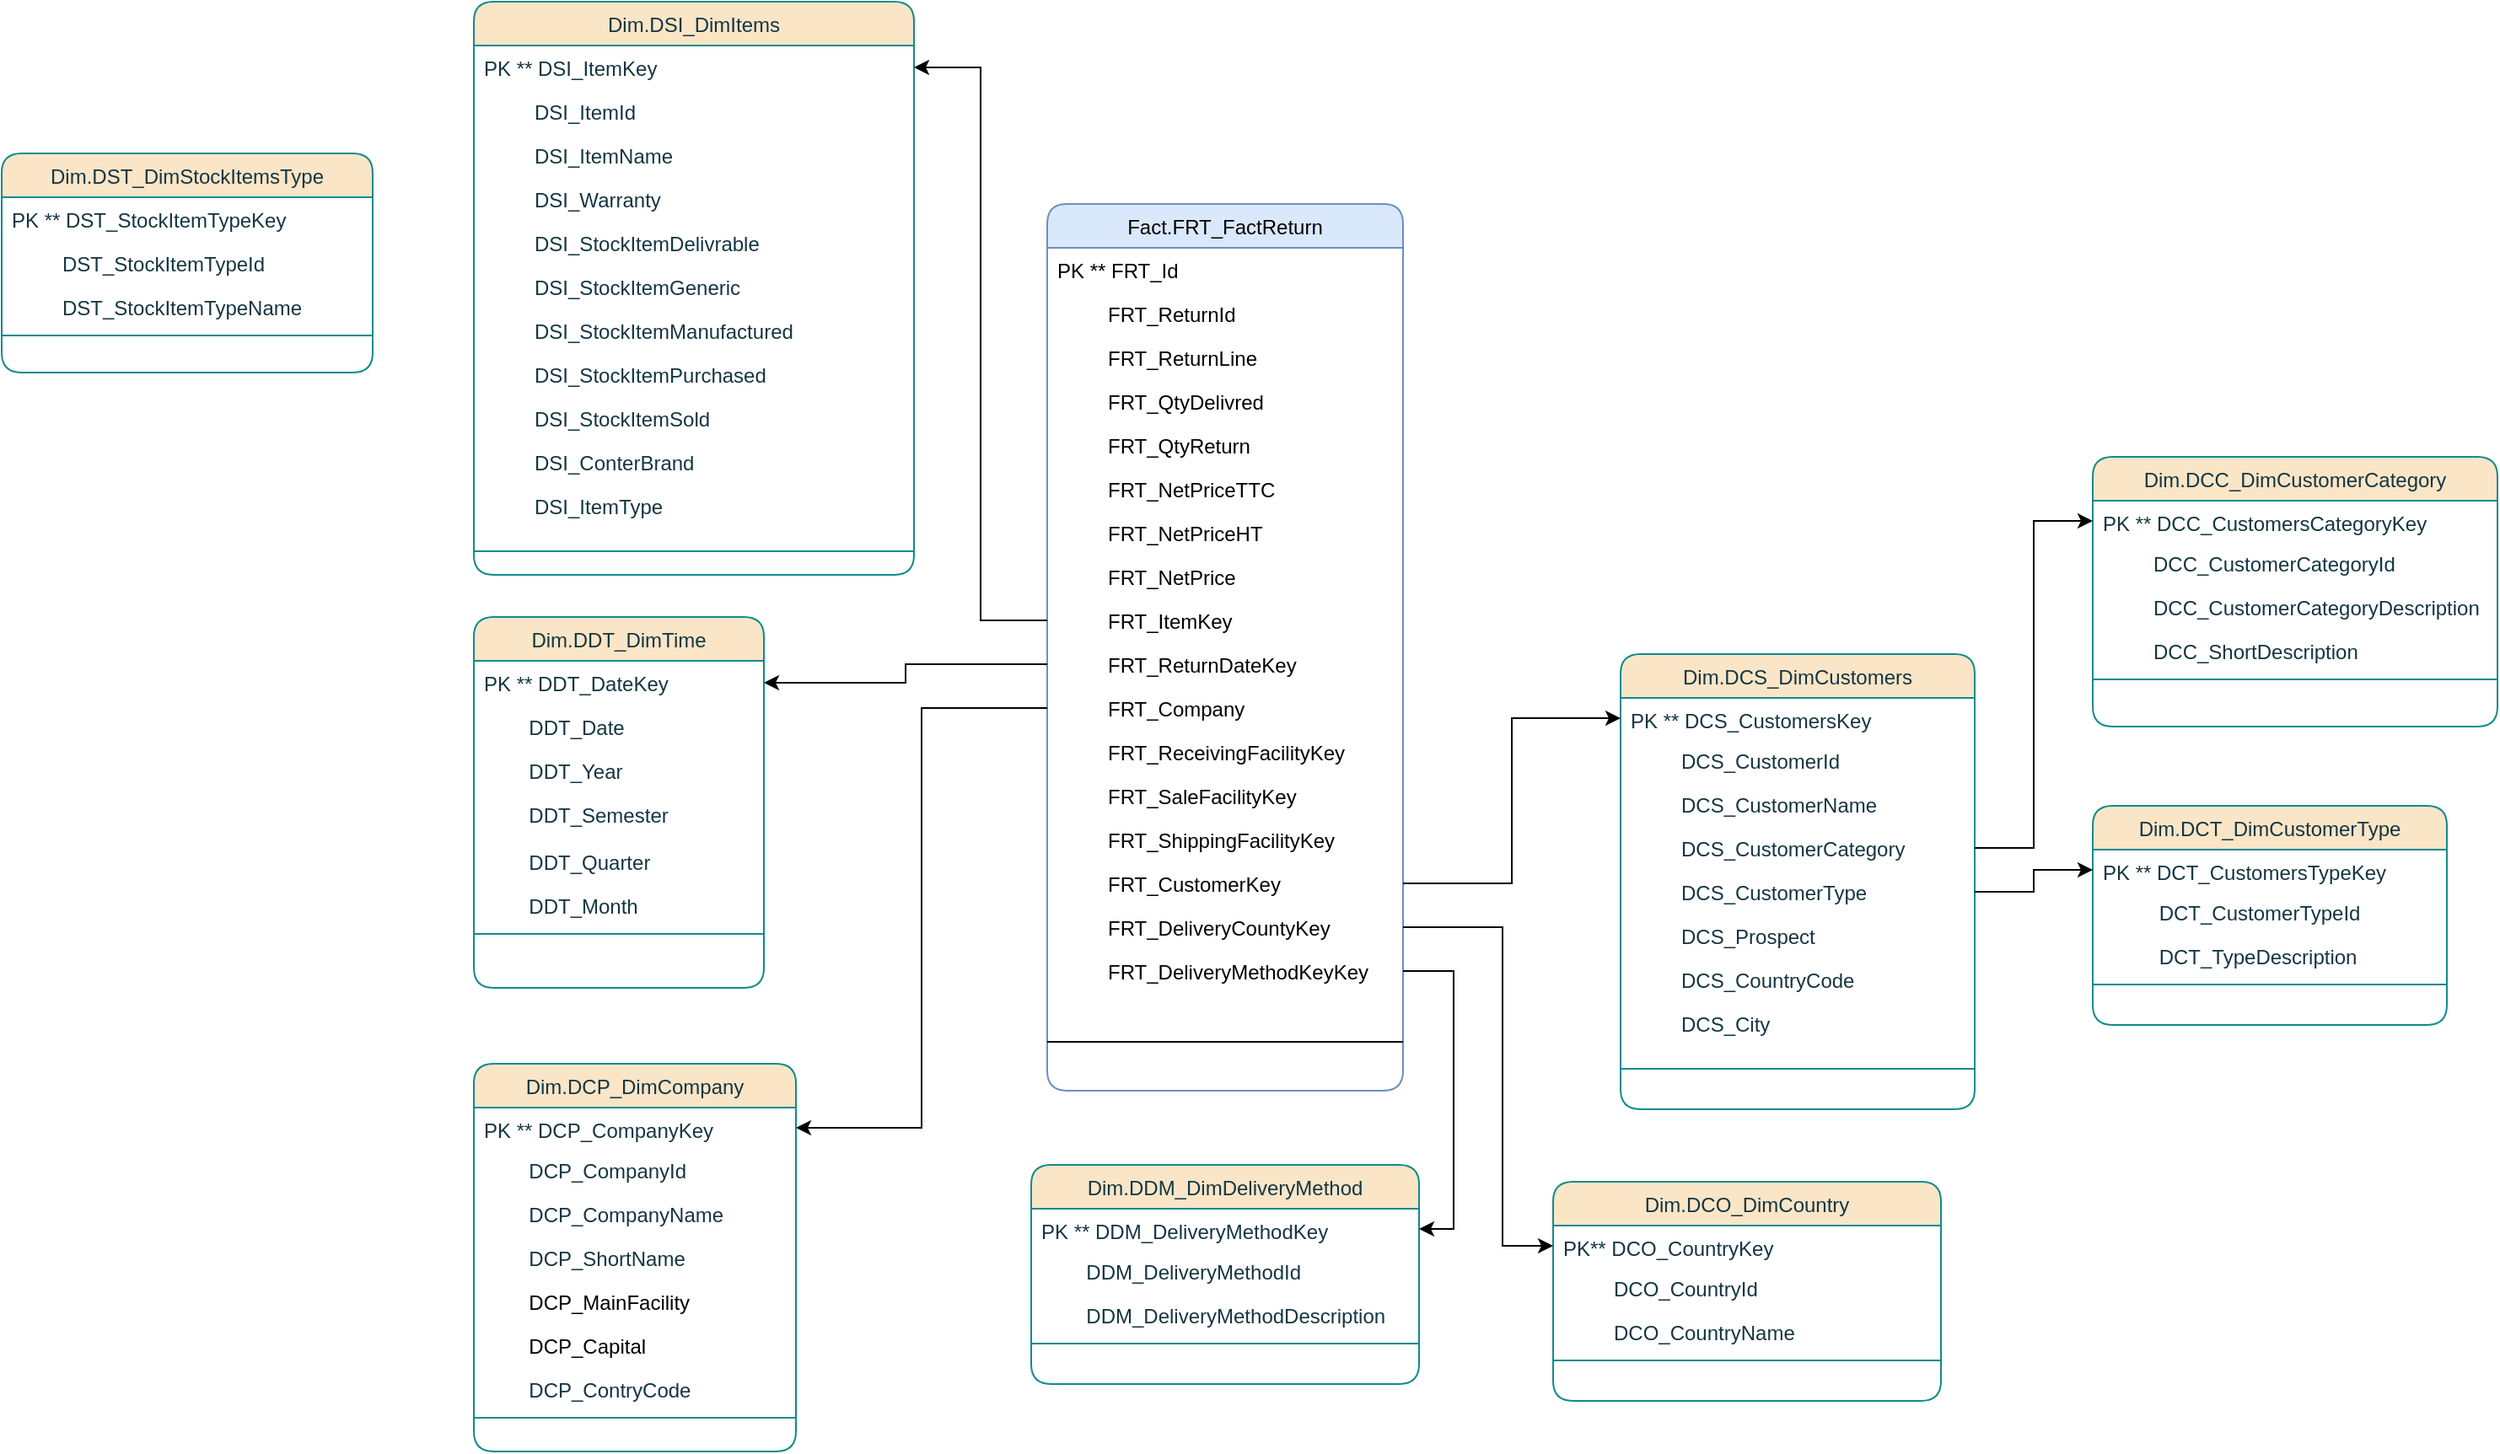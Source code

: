 <mxfile version="21.2.3" type="github">
  <diagram name="Page-1" id="GbNY6fpnbydSLhXUVNxI">
    <mxGraphModel dx="2754" dy="513" grid="1" gridSize="10" guides="1" tooltips="1" connect="1" arrows="1" fold="1" page="1" pageScale="1" pageWidth="1654" pageHeight="1169" math="0" shadow="0">
      <root>
        <mxCell id="0" />
        <mxCell id="1" parent="0" />
        <mxCell id="NVoE6GBqi2ldNxTh1baj-1" value="Fact.FRT_FactReturn" style="swimlane;fontStyle=0;align=center;verticalAlign=top;childLayout=stackLayout;horizontal=1;startSize=26;horizontalStack=0;resizeParent=1;resizeLast=0;collapsible=1;marginBottom=0;rounded=1;shadow=0;strokeWidth=1;fillColor=#dae8fc;strokeColor=#6c8ebf;" vertex="1" parent="1">
          <mxGeometry x="340" y="340" width="211" height="526" as="geometry">
            <mxRectangle x="550" y="140" width="160" height="26" as="alternateBounds" />
          </mxGeometry>
        </mxCell>
        <mxCell id="NVoE6GBqi2ldNxTh1baj-2" value="PK ** FRT_Id" style="text;align=left;verticalAlign=top;spacingLeft=4;spacingRight=4;overflow=hidden;rotatable=0;points=[[0,0.5],[1,0.5]];portConstraint=eastwest;" vertex="1" parent="NVoE6GBqi2ldNxTh1baj-1">
          <mxGeometry y="26" width="211" height="26" as="geometry" />
        </mxCell>
        <mxCell id="NVoE6GBqi2ldNxTh1baj-3" value="         FRT_ReturnId" style="text;align=left;verticalAlign=top;spacingLeft=4;spacingRight=4;overflow=hidden;rotatable=0;points=[[0,0.5],[1,0.5]];portConstraint=eastwest;rounded=0;shadow=0;html=0;" vertex="1" parent="NVoE6GBqi2ldNxTh1baj-1">
          <mxGeometry y="52" width="211" height="26" as="geometry" />
        </mxCell>
        <mxCell id="NVoE6GBqi2ldNxTh1baj-25" value="         FRT_ReturnLine" style="text;align=left;verticalAlign=top;spacingLeft=4;spacingRight=4;overflow=hidden;rotatable=0;points=[[0,0.5],[1,0.5]];portConstraint=eastwest;rounded=0;shadow=0;html=0;" vertex="1" parent="NVoE6GBqi2ldNxTh1baj-1">
          <mxGeometry y="78" width="211" height="26" as="geometry" />
        </mxCell>
        <mxCell id="NVoE6GBqi2ldNxTh1baj-26" value="         FRT_QtyDelivred" style="text;align=left;verticalAlign=top;spacingLeft=4;spacingRight=4;overflow=hidden;rotatable=0;points=[[0,0.5],[1,0.5]];portConstraint=eastwest;rounded=0;shadow=0;html=0;" vertex="1" parent="NVoE6GBqi2ldNxTh1baj-1">
          <mxGeometry y="104" width="211" height="26" as="geometry" />
        </mxCell>
        <mxCell id="NVoE6GBqi2ldNxTh1baj-27" value="         FRT_QtyReturn" style="text;align=left;verticalAlign=top;spacingLeft=4;spacingRight=4;overflow=hidden;rotatable=0;points=[[0,0.5],[1,0.5]];portConstraint=eastwest;rounded=0;shadow=0;html=0;" vertex="1" parent="NVoE6GBqi2ldNxTh1baj-1">
          <mxGeometry y="130" width="211" height="26" as="geometry" />
        </mxCell>
        <mxCell id="NVoE6GBqi2ldNxTh1baj-28" value="         FRT_NetPriceTTC" style="text;align=left;verticalAlign=top;spacingLeft=4;spacingRight=4;overflow=hidden;rotatable=0;points=[[0,0.5],[1,0.5]];portConstraint=eastwest;rounded=0;shadow=0;html=0;" vertex="1" parent="NVoE6GBqi2ldNxTh1baj-1">
          <mxGeometry y="156" width="211" height="26" as="geometry" />
        </mxCell>
        <mxCell id="NVoE6GBqi2ldNxTh1baj-37" value="         FRT_NetPriceHT" style="text;align=left;verticalAlign=top;spacingLeft=4;spacingRight=4;overflow=hidden;rotatable=0;points=[[0,0.5],[1,0.5]];portConstraint=eastwest;rounded=0;shadow=0;html=0;" vertex="1" parent="NVoE6GBqi2ldNxTh1baj-1">
          <mxGeometry y="182" width="211" height="26" as="geometry" />
        </mxCell>
        <mxCell id="NVoE6GBqi2ldNxTh1baj-38" value="         FRT_NetPrice" style="text;align=left;verticalAlign=top;spacingLeft=4;spacingRight=4;overflow=hidden;rotatable=0;points=[[0,0.5],[1,0.5]];portConstraint=eastwest;rounded=0;shadow=0;html=0;" vertex="1" parent="NVoE6GBqi2ldNxTh1baj-1">
          <mxGeometry y="208" width="211" height="26" as="geometry" />
        </mxCell>
        <mxCell id="NVoE6GBqi2ldNxTh1baj-39" value="         FRT_ItemKey" style="text;align=left;verticalAlign=top;spacingLeft=4;spacingRight=4;overflow=hidden;rotatable=0;points=[[0,0.5],[1,0.5]];portConstraint=eastwest;rounded=0;shadow=0;html=0;" vertex="1" parent="NVoE6GBqi2ldNxTh1baj-1">
          <mxGeometry y="234" width="211" height="26" as="geometry" />
        </mxCell>
        <mxCell id="NVoE6GBqi2ldNxTh1baj-40" value="         FRT_ReturnDateKey" style="text;align=left;verticalAlign=top;spacingLeft=4;spacingRight=4;overflow=hidden;rotatable=0;points=[[0,0.5],[1,0.5]];portConstraint=eastwest;rounded=0;shadow=0;html=0;" vertex="1" parent="NVoE6GBqi2ldNxTh1baj-1">
          <mxGeometry y="260" width="211" height="26" as="geometry" />
        </mxCell>
        <mxCell id="NVoE6GBqi2ldNxTh1baj-41" value="         FRT_Company" style="text;align=left;verticalAlign=top;spacingLeft=4;spacingRight=4;overflow=hidden;rotatable=0;points=[[0,0.5],[1,0.5]];portConstraint=eastwest;rounded=0;shadow=0;html=0;" vertex="1" parent="NVoE6GBqi2ldNxTh1baj-1">
          <mxGeometry y="286" width="211" height="26" as="geometry" />
        </mxCell>
        <mxCell id="NVoE6GBqi2ldNxTh1baj-42" value="         FRT_ReceivingFacilityKey" style="text;align=left;verticalAlign=top;spacingLeft=4;spacingRight=4;overflow=hidden;rotatable=0;points=[[0,0.5],[1,0.5]];portConstraint=eastwest;rounded=0;shadow=0;html=0;" vertex="1" parent="NVoE6GBqi2ldNxTh1baj-1">
          <mxGeometry y="312" width="211" height="26" as="geometry" />
        </mxCell>
        <mxCell id="NVoE6GBqi2ldNxTh1baj-43" value="         FRT_SaleFacilityKey" style="text;align=left;verticalAlign=top;spacingLeft=4;spacingRight=4;overflow=hidden;rotatable=0;points=[[0,0.5],[1,0.5]];portConstraint=eastwest;rounded=0;shadow=0;html=0;" vertex="1" parent="NVoE6GBqi2ldNxTh1baj-1">
          <mxGeometry y="338" width="211" height="26" as="geometry" />
        </mxCell>
        <mxCell id="NVoE6GBqi2ldNxTh1baj-44" value="         FRT_ShippingFacilityKey" style="text;align=left;verticalAlign=top;spacingLeft=4;spacingRight=4;overflow=hidden;rotatable=0;points=[[0,0.5],[1,0.5]];portConstraint=eastwest;rounded=0;shadow=0;html=0;" vertex="1" parent="NVoE6GBqi2ldNxTh1baj-1">
          <mxGeometry y="364" width="211" height="26" as="geometry" />
        </mxCell>
        <mxCell id="NVoE6GBqi2ldNxTh1baj-45" value="         FRT_CustomerKey" style="text;align=left;verticalAlign=top;spacingLeft=4;spacingRight=4;overflow=hidden;rotatable=0;points=[[0,0.5],[1,0.5]];portConstraint=eastwest;rounded=0;shadow=0;html=0;" vertex="1" parent="NVoE6GBqi2ldNxTh1baj-1">
          <mxGeometry y="390" width="211" height="26" as="geometry" />
        </mxCell>
        <mxCell id="NVoE6GBqi2ldNxTh1baj-46" value="         FRT_DeliveryCountyKey" style="text;align=left;verticalAlign=top;spacingLeft=4;spacingRight=4;overflow=hidden;rotatable=0;points=[[0,0.5],[1,0.5]];portConstraint=eastwest;rounded=0;shadow=0;html=0;" vertex="1" parent="NVoE6GBqi2ldNxTh1baj-1">
          <mxGeometry y="416" width="211" height="26" as="geometry" />
        </mxCell>
        <mxCell id="NVoE6GBqi2ldNxTh1baj-47" value="         FRT_DeliveryMethodKeyKey" style="text;align=left;verticalAlign=top;spacingLeft=4;spacingRight=4;overflow=hidden;rotatable=0;points=[[0,0.5],[1,0.5]];portConstraint=eastwest;rounded=0;shadow=0;html=0;" vertex="1" parent="NVoE6GBqi2ldNxTh1baj-1">
          <mxGeometry y="442" width="211" height="26" as="geometry" />
        </mxCell>
        <mxCell id="NVoE6GBqi2ldNxTh1baj-24" value="" style="line;html=1;strokeWidth=1;align=left;verticalAlign=middle;spacingTop=-1;spacingLeft=3;spacingRight=3;rotatable=0;labelPosition=right;points=[];portConstraint=eastwest;" vertex="1" parent="NVoE6GBqi2ldNxTh1baj-1">
          <mxGeometry y="468" width="211" height="58" as="geometry" />
        </mxCell>
        <mxCell id="NVoE6GBqi2ldNxTh1baj-48" value="Dim.DDM_DimDeliveryMethod" style="swimlane;fontStyle=0;align=center;verticalAlign=top;childLayout=stackLayout;horizontal=1;startSize=26;horizontalStack=0;resizeParent=1;resizeLast=0;collapsible=1;marginBottom=0;rounded=1;shadow=0;strokeWidth=1;fillColor=#FAE5C7;strokeColor=#0F8B8D;labelBackgroundColor=none;fontColor=#143642;" vertex="1" parent="1">
          <mxGeometry x="330.5" y="910" width="230" height="130" as="geometry">
            <mxRectangle x="550" y="140" width="160" height="26" as="alternateBounds" />
          </mxGeometry>
        </mxCell>
        <mxCell id="NVoE6GBqi2ldNxTh1baj-49" value="PK ** DDM_DeliveryMethodKey" style="text;align=left;verticalAlign=top;spacingLeft=4;spacingRight=4;overflow=hidden;rotatable=0;points=[[0,0.5],[1,0.5]];portConstraint=eastwest;labelBackgroundColor=none;fontColor=#143642;rounded=1;" vertex="1" parent="NVoE6GBqi2ldNxTh1baj-48">
          <mxGeometry y="26" width="230" height="24" as="geometry" />
        </mxCell>
        <mxCell id="NVoE6GBqi2ldNxTh1baj-50" value="        DDM_DeliveryMethodId" style="text;align=left;verticalAlign=top;spacingLeft=4;spacingRight=4;overflow=hidden;rotatable=0;points=[[0,0.5],[1,0.5]];portConstraint=eastwest;labelBackgroundColor=none;fontColor=#143642;rounded=1;" vertex="1" parent="NVoE6GBqi2ldNxTh1baj-48">
          <mxGeometry y="50" width="230" height="26" as="geometry" />
        </mxCell>
        <mxCell id="NVoE6GBqi2ldNxTh1baj-51" value="        DDM_DeliveryMethodDescription" style="text;align=left;verticalAlign=top;spacingLeft=4;spacingRight=4;overflow=hidden;rotatable=0;points=[[0,0.5],[1,0.5]];portConstraint=eastwest;labelBackgroundColor=none;fontColor=#143642;rounded=1;" vertex="1" parent="NVoE6GBqi2ldNxTh1baj-48">
          <mxGeometry y="76" width="230" height="26" as="geometry" />
        </mxCell>
        <mxCell id="NVoE6GBqi2ldNxTh1baj-52" value="" style="line;html=1;strokeWidth=1;align=left;verticalAlign=middle;spacingTop=-1;spacingLeft=3;spacingRight=3;rotatable=0;labelPosition=right;points=[];portConstraint=eastwest;labelBackgroundColor=none;fillColor=#FAE5C7;strokeColor=#0F8B8D;fontColor=#143642;rounded=1;" vertex="1" parent="NVoE6GBqi2ldNxTh1baj-48">
          <mxGeometry y="102" width="230" height="8" as="geometry" />
        </mxCell>
        <mxCell id="NVoE6GBqi2ldNxTh1baj-53" style="edgeStyle=orthogonalEdgeStyle;rounded=0;orthogonalLoop=1;jettySize=auto;html=1;" edge="1" parent="1" source="NVoE6GBqi2ldNxTh1baj-47" target="NVoE6GBqi2ldNxTh1baj-49">
          <mxGeometry relative="1" as="geometry">
            <Array as="points">
              <mxPoint x="581" y="795" />
              <mxPoint x="581" y="948" />
            </Array>
          </mxGeometry>
        </mxCell>
        <mxCell id="NVoE6GBqi2ldNxTh1baj-54" value="Dim.DSI_DimItems" style="swimlane;fontStyle=0;align=center;verticalAlign=top;childLayout=stackLayout;horizontal=1;startSize=26;horizontalStack=0;resizeParent=1;resizeLast=0;collapsible=1;marginBottom=0;rounded=1;shadow=0;strokeWidth=1;fillColor=#FAE5C7;strokeColor=#0F8B8D;labelBackgroundColor=none;fontColor=#143642;" vertex="1" parent="1">
          <mxGeometry y="220" width="261" height="340" as="geometry">
            <mxRectangle x="550" y="140" width="160" height="26" as="alternateBounds" />
          </mxGeometry>
        </mxCell>
        <mxCell id="NVoE6GBqi2ldNxTh1baj-55" value="PK ** DSI_ItemKey" style="text;align=left;verticalAlign=top;spacingLeft=4;spacingRight=4;overflow=hidden;rotatable=0;points=[[0,0.5],[1,0.5]];portConstraint=eastwest;labelBackgroundColor=none;fontColor=#143642;rounded=1;" vertex="1" parent="NVoE6GBqi2ldNxTh1baj-54">
          <mxGeometry y="26" width="261" height="26" as="geometry" />
        </mxCell>
        <mxCell id="NVoE6GBqi2ldNxTh1baj-56" value="         DSI_ItemId&#xa;" style="text;align=left;verticalAlign=top;spacingLeft=4;spacingRight=4;overflow=hidden;rotatable=0;points=[[0,0.5],[1,0.5]];portConstraint=eastwest;labelBackgroundColor=none;fontColor=#143642;rounded=1;" vertex="1" parent="NVoE6GBqi2ldNxTh1baj-54">
          <mxGeometry y="52" width="261" height="26" as="geometry" />
        </mxCell>
        <mxCell id="NVoE6GBqi2ldNxTh1baj-57" value="         DSI_ItemName&#xa;" style="text;align=left;verticalAlign=top;spacingLeft=4;spacingRight=4;overflow=hidden;rotatable=0;points=[[0,0.5],[1,0.5]];portConstraint=eastwest;labelBackgroundColor=none;fontColor=#143642;rounded=1;" vertex="1" parent="NVoE6GBqi2ldNxTh1baj-54">
          <mxGeometry y="78" width="261" height="26" as="geometry" />
        </mxCell>
        <mxCell id="NVoE6GBqi2ldNxTh1baj-58" value="         DSI_Warranty&#xa;" style="text;align=left;verticalAlign=top;spacingLeft=4;spacingRight=4;overflow=hidden;rotatable=0;points=[[0,0.5],[1,0.5]];portConstraint=eastwest;labelBackgroundColor=none;fontColor=#143642;rounded=1;" vertex="1" parent="NVoE6GBqi2ldNxTh1baj-54">
          <mxGeometry y="104" width="261" height="26" as="geometry" />
        </mxCell>
        <mxCell id="NVoE6GBqi2ldNxTh1baj-59" value="         DSI_StockItemDelivrable" style="text;align=left;verticalAlign=top;spacingLeft=4;spacingRight=4;overflow=hidden;rotatable=0;points=[[0,0.5],[1,0.5]];portConstraint=eastwest;labelBackgroundColor=none;fontColor=#143642;rounded=1;" vertex="1" parent="NVoE6GBqi2ldNxTh1baj-54">
          <mxGeometry y="130" width="261" height="26" as="geometry" />
        </mxCell>
        <mxCell id="NVoE6GBqi2ldNxTh1baj-60" value="         DSI_StockItemGeneric &#xa;" style="text;align=left;verticalAlign=top;spacingLeft=4;spacingRight=4;overflow=hidden;rotatable=0;points=[[0,0.5],[1,0.5]];portConstraint=eastwest;labelBackgroundColor=none;fontColor=#143642;rounded=1;" vertex="1" parent="NVoE6GBqi2ldNxTh1baj-54">
          <mxGeometry y="156" width="261" height="26" as="geometry" />
        </mxCell>
        <mxCell id="NVoE6GBqi2ldNxTh1baj-61" value="         DSI_StockItemManufactured" style="text;align=left;verticalAlign=top;spacingLeft=4;spacingRight=4;overflow=hidden;rotatable=0;points=[[0,0.5],[1,0.5]];portConstraint=eastwest;labelBackgroundColor=none;fontColor=#143642;rounded=1;" vertex="1" parent="NVoE6GBqi2ldNxTh1baj-54">
          <mxGeometry y="182" width="261" height="26" as="geometry" />
        </mxCell>
        <mxCell id="NVoE6GBqi2ldNxTh1baj-62" value="         DSI_StockItemPurchased" style="text;align=left;verticalAlign=top;spacingLeft=4;spacingRight=4;overflow=hidden;rotatable=0;points=[[0,0.5],[1,0.5]];portConstraint=eastwest;labelBackgroundColor=none;fontColor=#143642;rounded=1;" vertex="1" parent="NVoE6GBqi2ldNxTh1baj-54">
          <mxGeometry y="208" width="261" height="26" as="geometry" />
        </mxCell>
        <mxCell id="NVoE6GBqi2ldNxTh1baj-63" value="         DSI_StockItemSold&#xa;" style="text;align=left;verticalAlign=top;spacingLeft=4;spacingRight=4;overflow=hidden;rotatable=0;points=[[0,0.5],[1,0.5]];portConstraint=eastwest;labelBackgroundColor=none;fontColor=#143642;rounded=1;" vertex="1" parent="NVoE6GBqi2ldNxTh1baj-54">
          <mxGeometry y="234" width="261" height="26" as="geometry" />
        </mxCell>
        <mxCell id="NVoE6GBqi2ldNxTh1baj-64" value="         DSI_ConterBrand&#xa;" style="text;align=left;verticalAlign=top;spacingLeft=4;spacingRight=4;overflow=hidden;rotatable=0;points=[[0,0.5],[1,0.5]];portConstraint=eastwest;labelBackgroundColor=none;fontColor=#143642;rounded=1;" vertex="1" parent="NVoE6GBqi2ldNxTh1baj-54">
          <mxGeometry y="260" width="261" height="26" as="geometry" />
        </mxCell>
        <mxCell id="NVoE6GBqi2ldNxTh1baj-65" value="         DSI_ItemType&#xa;" style="text;align=left;verticalAlign=top;spacingLeft=4;spacingRight=4;overflow=hidden;rotatable=0;points=[[0,0.5],[1,0.5]];portConstraint=eastwest;labelBackgroundColor=none;fontColor=#143642;rounded=1;" vertex="1" parent="NVoE6GBqi2ldNxTh1baj-54">
          <mxGeometry y="286" width="261" height="26" as="geometry" />
        </mxCell>
        <mxCell id="NVoE6GBqi2ldNxTh1baj-66" value="" style="line;html=1;strokeWidth=1;align=left;verticalAlign=middle;spacingTop=-1;spacingLeft=3;spacingRight=3;rotatable=0;labelPosition=right;points=[];portConstraint=eastwest;labelBackgroundColor=none;fillColor=#FAE5C7;strokeColor=#0F8B8D;fontColor=#143642;rounded=1;" vertex="1" parent="NVoE6GBqi2ldNxTh1baj-54">
          <mxGeometry y="312" width="261" height="28" as="geometry" />
        </mxCell>
        <mxCell id="NVoE6GBqi2ldNxTh1baj-67" value="Dim.DST_DimStockItemsType" style="swimlane;fontStyle=0;align=center;verticalAlign=top;childLayout=stackLayout;horizontal=1;startSize=26;horizontalStack=0;resizeParent=1;resizeLast=0;collapsible=1;marginBottom=0;rounded=1;shadow=0;strokeWidth=1;fillColor=#FAE5C7;strokeColor=#0F8B8D;labelBackgroundColor=none;fontColor=#143642;" vertex="1" parent="1">
          <mxGeometry x="-280" y="310" width="220" height="130" as="geometry">
            <mxRectangle x="550" y="140" width="160" height="26" as="alternateBounds" />
          </mxGeometry>
        </mxCell>
        <mxCell id="NVoE6GBqi2ldNxTh1baj-68" value="PK ** DST_StockItemTypeKey" style="text;align=left;verticalAlign=top;spacingLeft=4;spacingRight=4;overflow=hidden;rotatable=0;points=[[0,0.5],[1,0.5]];portConstraint=eastwest;labelBackgroundColor=none;fontColor=#143642;rounded=1;" vertex="1" parent="NVoE6GBqi2ldNxTh1baj-67">
          <mxGeometry y="26" width="220" height="26" as="geometry" />
        </mxCell>
        <mxCell id="NVoE6GBqi2ldNxTh1baj-69" value="         DST_StockItemTypeId&#xa;" style="text;align=left;verticalAlign=top;spacingLeft=4;spacingRight=4;overflow=hidden;rotatable=0;points=[[0,0.5],[1,0.5]];portConstraint=eastwest;labelBackgroundColor=none;fontColor=#143642;rounded=1;" vertex="1" parent="NVoE6GBqi2ldNxTh1baj-67">
          <mxGeometry y="52" width="220" height="26" as="geometry" />
        </mxCell>
        <mxCell id="NVoE6GBqi2ldNxTh1baj-70" value="         DST_StockItemTypeName" style="text;align=left;verticalAlign=top;spacingLeft=4;spacingRight=4;overflow=hidden;rotatable=0;points=[[0,0.5],[1,0.5]];portConstraint=eastwest;labelBackgroundColor=none;fontColor=#143642;rounded=1;" vertex="1" parent="NVoE6GBqi2ldNxTh1baj-67">
          <mxGeometry y="78" width="220" height="26" as="geometry" />
        </mxCell>
        <mxCell id="NVoE6GBqi2ldNxTh1baj-71" value="" style="line;html=1;strokeWidth=1;align=left;verticalAlign=middle;spacingTop=-1;spacingLeft=3;spacingRight=3;rotatable=0;labelPosition=right;points=[];portConstraint=eastwest;labelBackgroundColor=none;fillColor=#FAE5C7;strokeColor=#0F8B8D;fontColor=#143642;rounded=1;" vertex="1" parent="NVoE6GBqi2ldNxTh1baj-67">
          <mxGeometry y="104" width="220" height="8" as="geometry" />
        </mxCell>
        <mxCell id="NVoE6GBqi2ldNxTh1baj-77" style="edgeStyle=orthogonalEdgeStyle;rounded=0;orthogonalLoop=1;jettySize=auto;html=1;" edge="1" parent="1" source="NVoE6GBqi2ldNxTh1baj-39" target="NVoE6GBqi2ldNxTh1baj-55">
          <mxGeometry relative="1" as="geometry" />
        </mxCell>
        <mxCell id="NVoE6GBqi2ldNxTh1baj-78" value="Dim.DDT_DimTime" style="swimlane;fontStyle=0;align=center;verticalAlign=top;childLayout=stackLayout;horizontal=1;startSize=26;horizontalStack=0;resizeParent=1;resizeLast=0;collapsible=1;marginBottom=0;rounded=1;shadow=0;strokeWidth=1;fillColor=#FAE5C7;strokeColor=#0F8B8D;labelBackgroundColor=none;fontColor=#143642;" vertex="1" parent="1">
          <mxGeometry y="585" width="172" height="220" as="geometry">
            <mxRectangle x="550" y="140" width="160" height="26" as="alternateBounds" />
          </mxGeometry>
        </mxCell>
        <mxCell id="NVoE6GBqi2ldNxTh1baj-79" value="PK ** DDT_DateKey" style="text;align=left;verticalAlign=top;spacingLeft=4;spacingRight=4;overflow=hidden;rotatable=0;points=[[0,0.5],[1,0.5]];portConstraint=eastwest;labelBackgroundColor=none;fontColor=#143642;rounded=1;" vertex="1" parent="NVoE6GBqi2ldNxTh1baj-78">
          <mxGeometry y="26" width="172" height="26" as="geometry" />
        </mxCell>
        <mxCell id="NVoE6GBqi2ldNxTh1baj-80" value="        DDT_Date&#xa;" style="text;align=left;verticalAlign=top;spacingLeft=4;spacingRight=4;overflow=hidden;rotatable=0;points=[[0,0.5],[1,0.5]];portConstraint=eastwest;labelBackgroundColor=none;fontColor=#143642;rounded=1;" vertex="1" parent="NVoE6GBqi2ldNxTh1baj-78">
          <mxGeometry y="52" width="172" height="26" as="geometry" />
        </mxCell>
        <mxCell id="NVoE6GBqi2ldNxTh1baj-81" value="        DDT_Year&#xa;" style="text;align=left;verticalAlign=top;spacingLeft=4;spacingRight=4;overflow=hidden;rotatable=0;points=[[0,0.5],[1,0.5]];portConstraint=eastwest;labelBackgroundColor=none;fontColor=#143642;rounded=1;" vertex="1" parent="NVoE6GBqi2ldNxTh1baj-78">
          <mxGeometry y="78" width="172" height="26" as="geometry" />
        </mxCell>
        <mxCell id="NVoE6GBqi2ldNxTh1baj-82" value="        DDT_Semester&#xa;" style="text;align=left;verticalAlign=top;spacingLeft=4;spacingRight=4;overflow=hidden;rotatable=0;points=[[0,0.5],[1,0.5]];portConstraint=eastwest;labelBackgroundColor=none;fontColor=#143642;rounded=1;" vertex="1" parent="NVoE6GBqi2ldNxTh1baj-78">
          <mxGeometry y="104" width="172" height="28" as="geometry" />
        </mxCell>
        <mxCell id="NVoE6GBqi2ldNxTh1baj-83" value="        DDT_Quarter" style="text;align=left;verticalAlign=top;spacingLeft=4;spacingRight=4;overflow=hidden;rotatable=0;points=[[0,0.5],[1,0.5]];portConstraint=eastwest;labelBackgroundColor=none;fontColor=#143642;rounded=1;" vertex="1" parent="NVoE6GBqi2ldNxTh1baj-78">
          <mxGeometry y="132" width="172" height="26" as="geometry" />
        </mxCell>
        <mxCell id="NVoE6GBqi2ldNxTh1baj-84" value="        DDT_Month&#xa;" style="text;align=left;verticalAlign=top;spacingLeft=4;spacingRight=4;overflow=hidden;rotatable=0;points=[[0,0.5],[1,0.5]];portConstraint=eastwest;labelBackgroundColor=none;fontColor=#143642;rounded=1;" vertex="1" parent="NVoE6GBqi2ldNxTh1baj-78">
          <mxGeometry y="158" width="172" height="26" as="geometry" />
        </mxCell>
        <mxCell id="NVoE6GBqi2ldNxTh1baj-85" value="" style="line;html=1;strokeWidth=1;align=left;verticalAlign=middle;spacingTop=-1;spacingLeft=3;spacingRight=3;rotatable=0;labelPosition=right;points=[];portConstraint=eastwest;labelBackgroundColor=none;fillColor=#FAE5C7;strokeColor=#0F8B8D;fontColor=#143642;rounded=1;" vertex="1" parent="NVoE6GBqi2ldNxTh1baj-78">
          <mxGeometry y="184" width="172" height="8" as="geometry" />
        </mxCell>
        <mxCell id="NVoE6GBqi2ldNxTh1baj-86" style="edgeStyle=orthogonalEdgeStyle;rounded=0;orthogonalLoop=1;jettySize=auto;html=1;" edge="1" parent="1" source="NVoE6GBqi2ldNxTh1baj-40" target="NVoE6GBqi2ldNxTh1baj-79">
          <mxGeometry relative="1" as="geometry">
            <Array as="points" />
          </mxGeometry>
        </mxCell>
        <mxCell id="NVoE6GBqi2ldNxTh1baj-87" value="Dim.DCP_DimCompany" style="swimlane;fontStyle=0;align=center;verticalAlign=top;childLayout=stackLayout;horizontal=1;startSize=26;horizontalStack=0;resizeParent=1;resizeLast=0;collapsible=1;marginBottom=0;rounded=1;shadow=0;strokeWidth=1;fillColor=#FAE5C7;strokeColor=#0F8B8D;labelBackgroundColor=none;fontColor=#143642;" vertex="1" parent="1">
          <mxGeometry y="850" width="191" height="230" as="geometry">
            <mxRectangle x="550" y="140" width="160" height="26" as="alternateBounds" />
          </mxGeometry>
        </mxCell>
        <mxCell id="NVoE6GBqi2ldNxTh1baj-88" value="PK ** DCP_CompanyKey&#xa;" style="text;align=left;verticalAlign=top;spacingLeft=4;spacingRight=4;overflow=hidden;rotatable=0;points=[[0,0.5],[1,0.5]];portConstraint=eastwest;labelBackgroundColor=none;fontColor=#143642;rounded=1;" vertex="1" parent="NVoE6GBqi2ldNxTh1baj-87">
          <mxGeometry y="26" width="191" height="24" as="geometry" />
        </mxCell>
        <mxCell id="NVoE6GBqi2ldNxTh1baj-89" value="        DCP_CompanyId" style="text;align=left;verticalAlign=top;spacingLeft=4;spacingRight=4;overflow=hidden;rotatable=0;points=[[0,0.5],[1,0.5]];portConstraint=eastwest;labelBackgroundColor=none;fontColor=#143642;rounded=1;" vertex="1" parent="NVoE6GBqi2ldNxTh1baj-87">
          <mxGeometry y="50" width="191" height="26" as="geometry" />
        </mxCell>
        <mxCell id="NVoE6GBqi2ldNxTh1baj-90" value="        DCP_CompanyName" style="text;align=left;verticalAlign=top;spacingLeft=4;spacingRight=4;overflow=hidden;rotatable=0;points=[[0,0.5],[1,0.5]];portConstraint=eastwest;labelBackgroundColor=none;fontColor=#143642;rounded=1;" vertex="1" parent="NVoE6GBqi2ldNxTh1baj-87">
          <mxGeometry y="76" width="191" height="26" as="geometry" />
        </mxCell>
        <mxCell id="NVoE6GBqi2ldNxTh1baj-91" value="        DCP_ShortName" style="text;align=left;verticalAlign=top;spacingLeft=4;spacingRight=4;overflow=hidden;rotatable=0;points=[[0,0.5],[1,0.5]];portConstraint=eastwest;labelBackgroundColor=none;fontColor=#143642;rounded=1;" vertex="1" parent="NVoE6GBqi2ldNxTh1baj-87">
          <mxGeometry y="102" width="191" height="26" as="geometry" />
        </mxCell>
        <mxCell id="NVoE6GBqi2ldNxTh1baj-92" value="        DCP_MainFacility" style="text;align=left;verticalAlign=top;spacingLeft=4;spacingRight=4;overflow=hidden;rotatable=0;points=[[0,0.5],[1,0.5]];portConstraint=eastwest;rounded=1;shadow=0;html=0;labelBackgroundColor=none;" vertex="1" parent="NVoE6GBqi2ldNxTh1baj-87">
          <mxGeometry y="128" width="191" height="26" as="geometry" />
        </mxCell>
        <mxCell id="NVoE6GBqi2ldNxTh1baj-93" value="        DCP_Capital" style="text;align=left;verticalAlign=top;spacingLeft=4;spacingRight=4;overflow=hidden;rotatable=0;points=[[0,0.5],[1,0.5]];portConstraint=eastwest;rounded=1;shadow=0;html=0;labelBackgroundColor=none;" vertex="1" parent="NVoE6GBqi2ldNxTh1baj-87">
          <mxGeometry y="154" width="191" height="26" as="geometry" />
        </mxCell>
        <mxCell id="NVoE6GBqi2ldNxTh1baj-94" value="        DCP_ContryCode" style="text;align=left;verticalAlign=top;spacingLeft=4;spacingRight=4;overflow=hidden;rotatable=0;points=[[0,0.5],[1,0.5]];portConstraint=eastwest;labelBackgroundColor=none;fontColor=#143642;rounded=1;" vertex="1" parent="NVoE6GBqi2ldNxTh1baj-87">
          <mxGeometry y="180" width="191" height="26" as="geometry" />
        </mxCell>
        <mxCell id="NVoE6GBqi2ldNxTh1baj-95" value="" style="line;html=1;strokeWidth=1;align=left;verticalAlign=middle;spacingTop=-1;spacingLeft=3;spacingRight=3;rotatable=0;labelPosition=right;points=[];portConstraint=eastwest;labelBackgroundColor=none;fillColor=#FAE5C7;strokeColor=#0F8B8D;fontColor=#143642;rounded=1;" vertex="1" parent="NVoE6GBqi2ldNxTh1baj-87">
          <mxGeometry y="206" width="191" height="8" as="geometry" />
        </mxCell>
        <mxCell id="NVoE6GBqi2ldNxTh1baj-96" style="edgeStyle=orthogonalEdgeStyle;rounded=0;orthogonalLoop=1;jettySize=auto;html=1;" edge="1" parent="1" source="NVoE6GBqi2ldNxTh1baj-41" target="NVoE6GBqi2ldNxTh1baj-88">
          <mxGeometry relative="1" as="geometry" />
        </mxCell>
        <mxCell id="NVoE6GBqi2ldNxTh1baj-97" value="Dim.DCO_DimCountry" style="swimlane;fontStyle=0;align=center;verticalAlign=top;childLayout=stackLayout;horizontal=1;startSize=26;horizontalStack=0;resizeParent=1;resizeLast=0;collapsible=1;marginBottom=0;rounded=1;shadow=0;strokeWidth=1;fillColor=#FAE5C7;strokeColor=#0F8B8D;labelBackgroundColor=none;fontColor=#143642;" vertex="1" parent="1">
          <mxGeometry x="640" y="920" width="230" height="130" as="geometry">
            <mxRectangle x="550" y="140" width="160" height="26" as="alternateBounds" />
          </mxGeometry>
        </mxCell>
        <mxCell id="NVoE6GBqi2ldNxTh1baj-98" value="PK** DCO_CountryKey&#xa; " style="text;align=left;verticalAlign=top;spacingLeft=4;spacingRight=4;overflow=hidden;rotatable=0;points=[[0,0.5],[1,0.5]];portConstraint=eastwest;labelBackgroundColor=none;fontColor=#143642;rounded=1;" vertex="1" parent="NVoE6GBqi2ldNxTh1baj-97">
          <mxGeometry y="26" width="230" height="24" as="geometry" />
        </mxCell>
        <mxCell id="NVoE6GBqi2ldNxTh1baj-99" value="         DCO_CountryId" style="text;align=left;verticalAlign=top;spacingLeft=4;spacingRight=4;overflow=hidden;rotatable=0;points=[[0,0.5],[1,0.5]];portConstraint=eastwest;labelBackgroundColor=none;fontColor=#143642;rounded=1;" vertex="1" parent="NVoE6GBqi2ldNxTh1baj-97">
          <mxGeometry y="50" width="230" height="26" as="geometry" />
        </mxCell>
        <mxCell id="NVoE6GBqi2ldNxTh1baj-100" value="         DCO_CountryName" style="text;align=left;verticalAlign=top;spacingLeft=4;spacingRight=4;overflow=hidden;rotatable=0;points=[[0,0.5],[1,0.5]];portConstraint=eastwest;labelBackgroundColor=none;fontColor=#143642;rounded=1;" vertex="1" parent="NVoE6GBqi2ldNxTh1baj-97">
          <mxGeometry y="76" width="230" height="26" as="geometry" />
        </mxCell>
        <mxCell id="NVoE6GBqi2ldNxTh1baj-101" value="" style="line;html=1;strokeWidth=1;align=left;verticalAlign=middle;spacingTop=-1;spacingLeft=3;spacingRight=3;rotatable=0;labelPosition=right;points=[];portConstraint=eastwest;labelBackgroundColor=none;fillColor=#FAE5C7;strokeColor=#0F8B8D;fontColor=#143642;rounded=1;" vertex="1" parent="NVoE6GBqi2ldNxTh1baj-97">
          <mxGeometry y="102" width="230" height="8" as="geometry" />
        </mxCell>
        <mxCell id="NVoE6GBqi2ldNxTh1baj-102" style="edgeStyle=orthogonalEdgeStyle;rounded=0;orthogonalLoop=1;jettySize=auto;html=1;" edge="1" parent="1" source="NVoE6GBqi2ldNxTh1baj-46" target="NVoE6GBqi2ldNxTh1baj-98">
          <mxGeometry relative="1" as="geometry">
            <Array as="points">
              <mxPoint x="610" y="769" />
              <mxPoint x="610" y="958" />
            </Array>
          </mxGeometry>
        </mxCell>
        <mxCell id="NVoE6GBqi2ldNxTh1baj-103" value="Dim.DCS_DimCustomers" style="swimlane;fontStyle=0;align=center;verticalAlign=top;childLayout=stackLayout;horizontal=1;startSize=26;horizontalStack=0;resizeParent=1;resizeLast=0;collapsible=1;marginBottom=0;rounded=1;shadow=0;strokeWidth=1;fillColor=#FAE5C7;strokeColor=#0F8B8D;labelBackgroundColor=none;fontColor=#143642;" vertex="1" parent="1">
          <mxGeometry x="680" y="607" width="210" height="270" as="geometry">
            <mxRectangle x="550" y="140" width="160" height="26" as="alternateBounds" />
          </mxGeometry>
        </mxCell>
        <mxCell id="NVoE6GBqi2ldNxTh1baj-104" value="PK ** DCS_CustomersKey" style="text;align=left;verticalAlign=top;spacingLeft=4;spacingRight=4;overflow=hidden;rotatable=0;points=[[0,0.5],[1,0.5]];portConstraint=eastwest;labelBackgroundColor=none;fontColor=#143642;rounded=1;" vertex="1" parent="NVoE6GBqi2ldNxTh1baj-103">
          <mxGeometry y="26" width="210" height="24" as="geometry" />
        </mxCell>
        <mxCell id="NVoE6GBqi2ldNxTh1baj-105" value="         DCS_CustomerId" style="text;align=left;verticalAlign=top;spacingLeft=4;spacingRight=4;overflow=hidden;rotatable=0;points=[[0,0.5],[1,0.5]];portConstraint=eastwest;labelBackgroundColor=none;fontColor=#143642;rounded=1;" vertex="1" parent="NVoE6GBqi2ldNxTh1baj-103">
          <mxGeometry y="50" width="210" height="26" as="geometry" />
        </mxCell>
        <mxCell id="NVoE6GBqi2ldNxTh1baj-106" value="         DCS_CustomerName" style="text;align=left;verticalAlign=top;spacingLeft=4;spacingRight=4;overflow=hidden;rotatable=0;points=[[0,0.5],[1,0.5]];portConstraint=eastwest;labelBackgroundColor=none;fontColor=#143642;rounded=1;" vertex="1" parent="NVoE6GBqi2ldNxTh1baj-103">
          <mxGeometry y="76" width="210" height="26" as="geometry" />
        </mxCell>
        <mxCell id="NVoE6GBqi2ldNxTh1baj-107" value="         DCS_CustomerCategory" style="text;align=left;verticalAlign=top;spacingLeft=4;spacingRight=4;overflow=hidden;rotatable=0;points=[[0,0.5],[1,0.5]];portConstraint=eastwest;labelBackgroundColor=none;fontColor=#143642;rounded=1;" vertex="1" parent="NVoE6GBqi2ldNxTh1baj-103">
          <mxGeometry y="102" width="210" height="26" as="geometry" />
        </mxCell>
        <mxCell id="NVoE6GBqi2ldNxTh1baj-108" value="         DCS_CustomerType" style="text;align=left;verticalAlign=top;spacingLeft=4;spacingRight=4;overflow=hidden;rotatable=0;points=[[0,0.5],[1,0.5]];portConstraint=eastwest;labelBackgroundColor=none;fontColor=#143642;rounded=1;" vertex="1" parent="NVoE6GBqi2ldNxTh1baj-103">
          <mxGeometry y="128" width="210" height="26" as="geometry" />
        </mxCell>
        <mxCell id="NVoE6GBqi2ldNxTh1baj-109" value="         DCS_Prospect" style="text;align=left;verticalAlign=top;spacingLeft=4;spacingRight=4;overflow=hidden;rotatable=0;points=[[0,0.5],[1,0.5]];portConstraint=eastwest;labelBackgroundColor=none;fontColor=#143642;rounded=1;" vertex="1" parent="NVoE6GBqi2ldNxTh1baj-103">
          <mxGeometry y="154" width="210" height="26" as="geometry" />
        </mxCell>
        <mxCell id="NVoE6GBqi2ldNxTh1baj-110" value="         DCS_CountryCode" style="text;align=left;verticalAlign=top;spacingLeft=4;spacingRight=4;overflow=hidden;rotatable=0;points=[[0,0.5],[1,0.5]];portConstraint=eastwest;labelBackgroundColor=none;fontColor=#143642;rounded=1;" vertex="1" parent="NVoE6GBqi2ldNxTh1baj-103">
          <mxGeometry y="180" width="210" height="26" as="geometry" />
        </mxCell>
        <mxCell id="NVoE6GBqi2ldNxTh1baj-111" value="         DCS_City" style="text;align=left;verticalAlign=top;spacingLeft=4;spacingRight=4;overflow=hidden;rotatable=0;points=[[0,0.5],[1,0.5]];portConstraint=eastwest;labelBackgroundColor=none;fontColor=#143642;rounded=1;" vertex="1" parent="NVoE6GBqi2ldNxTh1baj-103">
          <mxGeometry y="206" width="210" height="26" as="geometry" />
        </mxCell>
        <mxCell id="NVoE6GBqi2ldNxTh1baj-112" value="" style="line;html=1;strokeWidth=1;align=left;verticalAlign=middle;spacingTop=-1;spacingLeft=3;spacingRight=3;rotatable=0;labelPosition=right;points=[];portConstraint=eastwest;labelBackgroundColor=none;fillColor=#FAE5C7;strokeColor=#0F8B8D;fontColor=#143642;rounded=1;" vertex="1" parent="NVoE6GBqi2ldNxTh1baj-103">
          <mxGeometry y="232" width="210" height="28" as="geometry" />
        </mxCell>
        <mxCell id="NVoE6GBqi2ldNxTh1baj-114" value="Dim.DCT_DimCustomerType" style="swimlane;fontStyle=0;align=center;verticalAlign=top;childLayout=stackLayout;horizontal=1;startSize=26;horizontalStack=0;resizeParent=1;resizeLast=0;collapsible=1;marginBottom=0;rounded=1;shadow=0;strokeWidth=1;fillColor=#FAE5C7;strokeColor=#0F8B8D;labelBackgroundColor=none;fontColor=#143642;" vertex="1" parent="1">
          <mxGeometry x="960" y="697" width="210" height="130" as="geometry">
            <mxRectangle x="550" y="140" width="160" height="26" as="alternateBounds" />
          </mxGeometry>
        </mxCell>
        <mxCell id="NVoE6GBqi2ldNxTh1baj-115" value="PK ** DCT_CustomersTypeKey" style="text;align=left;verticalAlign=top;spacingLeft=4;spacingRight=4;overflow=hidden;rotatable=0;points=[[0,0.5],[1,0.5]];portConstraint=eastwest;labelBackgroundColor=none;fontColor=#143642;rounded=1;" vertex="1" parent="NVoE6GBqi2ldNxTh1baj-114">
          <mxGeometry y="26" width="210" height="24" as="geometry" />
        </mxCell>
        <mxCell id="NVoE6GBqi2ldNxTh1baj-116" value="          DCT_CustomerTypeId" style="text;align=left;verticalAlign=top;spacingLeft=4;spacingRight=4;overflow=hidden;rotatable=0;points=[[0,0.5],[1,0.5]];portConstraint=eastwest;labelBackgroundColor=none;fontColor=#143642;rounded=1;" vertex="1" parent="NVoE6GBqi2ldNxTh1baj-114">
          <mxGeometry y="50" width="210" height="26" as="geometry" />
        </mxCell>
        <mxCell id="NVoE6GBqi2ldNxTh1baj-117" value="          DCT_TypeDescription" style="text;align=left;verticalAlign=top;spacingLeft=4;spacingRight=4;overflow=hidden;rotatable=0;points=[[0,0.5],[1,0.5]];portConstraint=eastwest;labelBackgroundColor=none;fontColor=#143642;rounded=1;" vertex="1" parent="NVoE6GBqi2ldNxTh1baj-114">
          <mxGeometry y="76" width="210" height="26" as="geometry" />
        </mxCell>
        <mxCell id="NVoE6GBqi2ldNxTh1baj-118" value="" style="line;html=1;strokeWidth=1;align=left;verticalAlign=middle;spacingTop=-1;spacingLeft=3;spacingRight=3;rotatable=0;labelPosition=right;points=[];portConstraint=eastwest;labelBackgroundColor=none;fillColor=#FAE5C7;strokeColor=#0F8B8D;fontColor=#143642;rounded=1;" vertex="1" parent="NVoE6GBqi2ldNxTh1baj-114">
          <mxGeometry y="102" width="210" height="8" as="geometry" />
        </mxCell>
        <mxCell id="NVoE6GBqi2ldNxTh1baj-120" style="edgeStyle=orthogonalEdgeStyle;rounded=0;orthogonalLoop=1;jettySize=auto;html=1;" edge="1" parent="1" source="NVoE6GBqi2ldNxTh1baj-45" target="NVoE6GBqi2ldNxTh1baj-104">
          <mxGeometry relative="1" as="geometry" />
        </mxCell>
        <mxCell id="NVoE6GBqi2ldNxTh1baj-121" value="Dim.DCC_DimCustomerCategory" style="swimlane;fontStyle=0;align=center;verticalAlign=top;childLayout=stackLayout;horizontal=1;startSize=26;horizontalStack=0;resizeParent=1;resizeLast=0;collapsible=1;marginBottom=0;rounded=1;shadow=0;strokeWidth=1;fillColor=#FAE5C7;strokeColor=#0F8B8D;labelBackgroundColor=none;fontColor=#143642;" vertex="1" parent="1">
          <mxGeometry x="960" y="490" width="240" height="160" as="geometry">
            <mxRectangle x="550" y="140" width="160" height="26" as="alternateBounds" />
          </mxGeometry>
        </mxCell>
        <mxCell id="NVoE6GBqi2ldNxTh1baj-122" value="PK ** DCC_CustomersCategoryKey" style="text;align=left;verticalAlign=top;spacingLeft=4;spacingRight=4;overflow=hidden;rotatable=0;points=[[0,0.5],[1,0.5]];portConstraint=eastwest;labelBackgroundColor=none;fontColor=#143642;rounded=1;" vertex="1" parent="NVoE6GBqi2ldNxTh1baj-121">
          <mxGeometry y="26" width="240" height="24" as="geometry" />
        </mxCell>
        <mxCell id="NVoE6GBqi2ldNxTh1baj-123" value="         DCC_CustomerCategoryId" style="text;align=left;verticalAlign=top;spacingLeft=4;spacingRight=4;overflow=hidden;rotatable=0;points=[[0,0.5],[1,0.5]];portConstraint=eastwest;labelBackgroundColor=none;fontColor=#143642;rounded=1;" vertex="1" parent="NVoE6GBqi2ldNxTh1baj-121">
          <mxGeometry y="50" width="240" height="26" as="geometry" />
        </mxCell>
        <mxCell id="NVoE6GBqi2ldNxTh1baj-124" value="         DCC_CustomerCategoryDescription" style="text;align=left;verticalAlign=top;spacingLeft=4;spacingRight=4;overflow=hidden;rotatable=0;points=[[0,0.5],[1,0.5]];portConstraint=eastwest;labelBackgroundColor=none;fontColor=#143642;rounded=1;" vertex="1" parent="NVoE6GBqi2ldNxTh1baj-121">
          <mxGeometry y="76" width="240" height="26" as="geometry" />
        </mxCell>
        <mxCell id="NVoE6GBqi2ldNxTh1baj-125" value="         DCC_ShortDescription" style="text;align=left;verticalAlign=top;spacingLeft=4;spacingRight=4;overflow=hidden;rotatable=0;points=[[0,0.5],[1,0.5]];portConstraint=eastwest;labelBackgroundColor=none;fontColor=#143642;rounded=1;" vertex="1" parent="NVoE6GBqi2ldNxTh1baj-121">
          <mxGeometry y="102" width="240" height="26" as="geometry" />
        </mxCell>
        <mxCell id="NVoE6GBqi2ldNxTh1baj-126" value="" style="line;html=1;strokeWidth=1;align=left;verticalAlign=middle;spacingTop=-1;spacingLeft=3;spacingRight=3;rotatable=0;labelPosition=right;points=[];portConstraint=eastwest;labelBackgroundColor=none;fillColor=#FAE5C7;strokeColor=#0F8B8D;fontColor=#143642;rounded=1;" vertex="1" parent="NVoE6GBqi2ldNxTh1baj-121">
          <mxGeometry y="128" width="240" height="8" as="geometry" />
        </mxCell>
        <mxCell id="NVoE6GBqi2ldNxTh1baj-127" style="edgeStyle=orthogonalEdgeStyle;rounded=0;orthogonalLoop=1;jettySize=auto;html=1;" edge="1" parent="1" source="NVoE6GBqi2ldNxTh1baj-107" target="NVoE6GBqi2ldNxTh1baj-122">
          <mxGeometry relative="1" as="geometry" />
        </mxCell>
        <mxCell id="NVoE6GBqi2ldNxTh1baj-128" style="edgeStyle=orthogonalEdgeStyle;rounded=0;orthogonalLoop=1;jettySize=auto;html=1;" edge="1" parent="1" source="NVoE6GBqi2ldNxTh1baj-108" target="NVoE6GBqi2ldNxTh1baj-115">
          <mxGeometry relative="1" as="geometry" />
        </mxCell>
      </root>
    </mxGraphModel>
  </diagram>
</mxfile>
